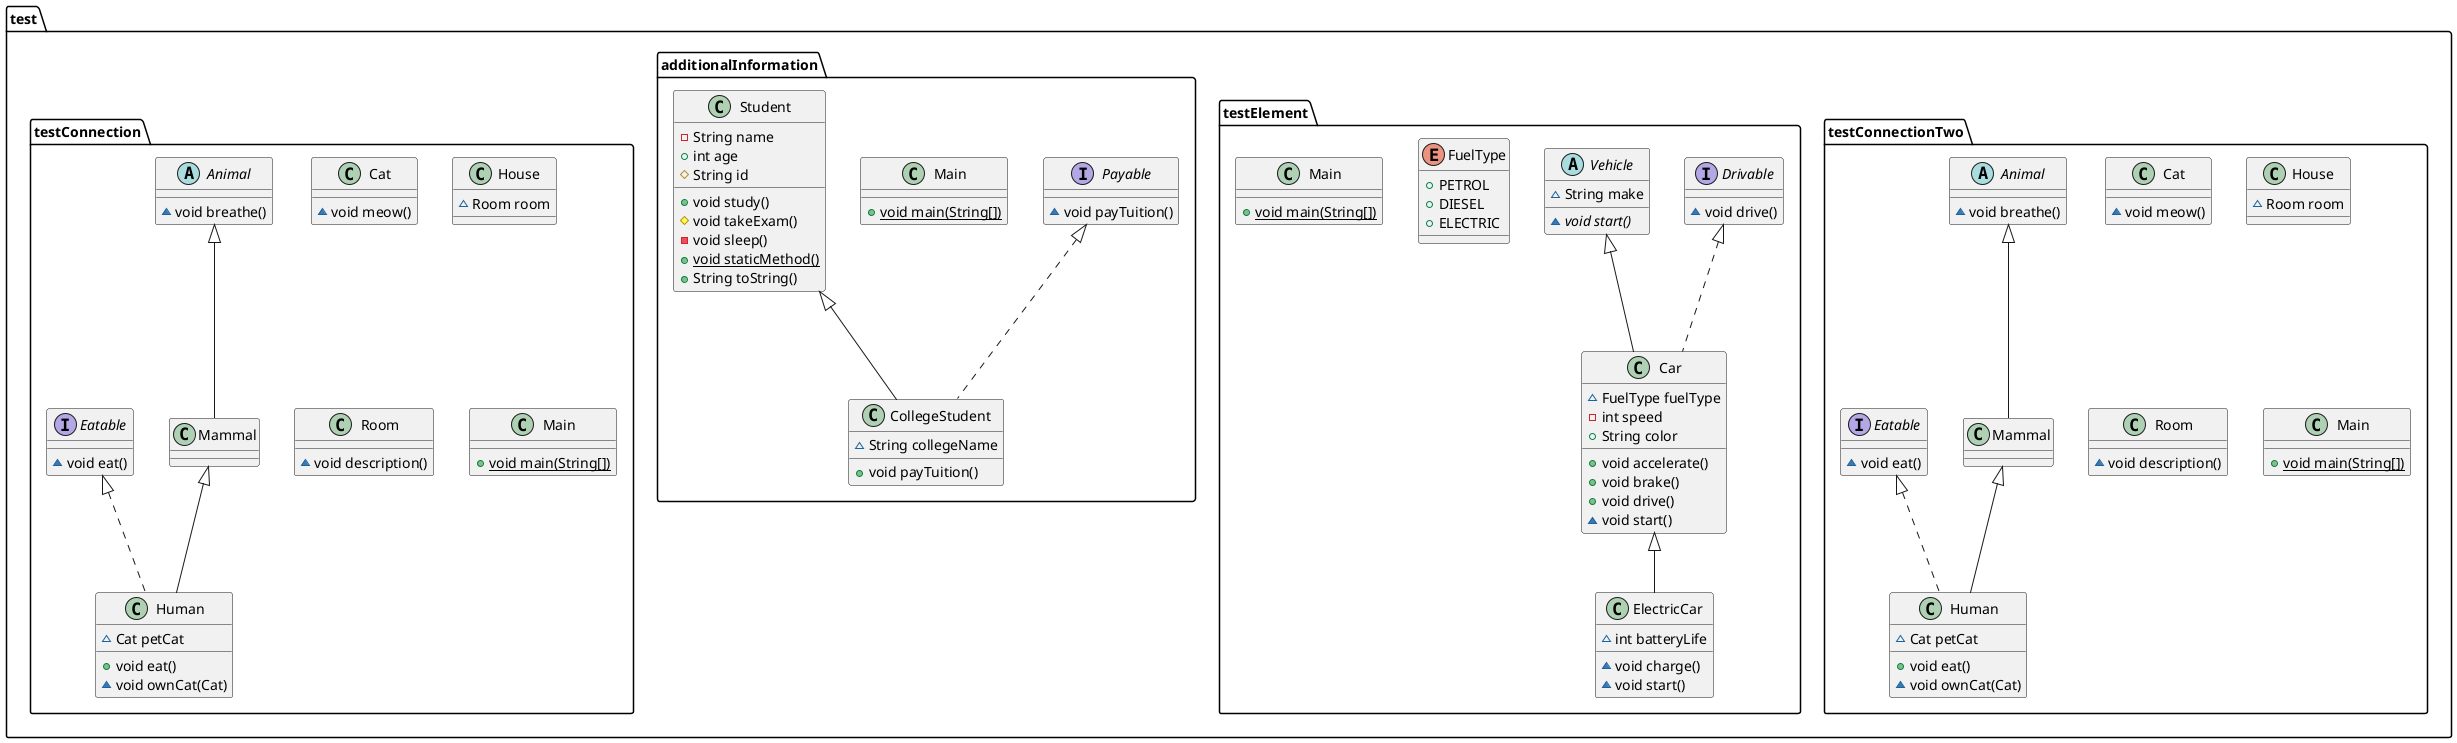 @startuml
abstract class test.testConnectionTwo.Animal {
~ void breathe()
}
interface test.testConnectionTwo.Eatable {
~ void eat()
}
class test.testConnectionTwo.Mammal {
}
class test.testConnectionTwo.Human {
~ Cat petCat
+ void eat()
~ void ownCat(Cat)
}
class test.testConnectionTwo.Cat {
~ void meow()
}
class test.testConnectionTwo.House {
~ Room room
}
class test.testConnectionTwo.Room {
~ void description()
}
class test.testConnectionTwo.Main {
+ {static} void main(String[])
}
interface test.testElement.Drivable {
~ void drive()
}
abstract class test.testElement.Vehicle {
~ String make
~ {abstract}void start()
}
enum test.testElement.FuelType {
+  PETROL
+  DIESEL
+  ELECTRIC
}
class test.testElement.ElectricCar {
~ int batteryLife
~ void charge()
~ void start()
}
class test.testElement.Main {
+ {static} void main(String[])
}
interface test.additionalInformation.Payable {
~ void payTuition()
}
class test.additionalInformation.CollegeStudent {
~ String collegeName
+ void payTuition()
}
class test.additionalInformation.Main {
+ {static} void main(String[])
}
abstract class test.testConnection.Animal {
~ void breathe()
}
interface test.testConnection.Eatable {
~ void eat()
}
class test.testConnection.Mammal {
}
class test.testConnection.Human {
~ Cat petCat
+ void eat()
~ void ownCat(Cat)
}
class test.testConnection.Cat {
~ void meow()
}
class test.testConnection.House {
~ Room room
}
class test.testConnection.Room {
~ void description()
}
class test.testConnection.Main {
+ {static} void main(String[])
}
class test.testElement.Car {
~ FuelType fuelType
- int speed
+ String color
+ void accelerate()
+ void brake()
+ void drive()
~ void start()
}
class test.additionalInformation.Student {
- String name
+ int age
# String id
+ void study()
# void takeExam()
- void sleep()
+ {static} void staticMethod()
+ String toString()
}


test.testConnectionTwo.Animal <|-- test.testConnectionTwo.Mammal
test.testConnectionTwo.Eatable <|.. test.testConnectionTwo.Human
test.testConnectionTwo.Mammal <|-- test.testConnectionTwo.Human
test.testElement.Car <|-- test.testElement.ElectricCar
test.additionalInformation.Payable <|.. test.additionalInformation.CollegeStudent
test.additionalInformation.Student <|-- test.additionalInformation.CollegeStudent
test.testConnection.Animal <|-- test.testConnection.Mammal
test.testConnection.Eatable <|.. test.testConnection.Human
test.testConnection.Mammal <|-- test.testConnection.Human
test.testElement.Drivable <|.. test.testElement.Car
test.testElement.Vehicle <|-- test.testElement.Car
@enduml